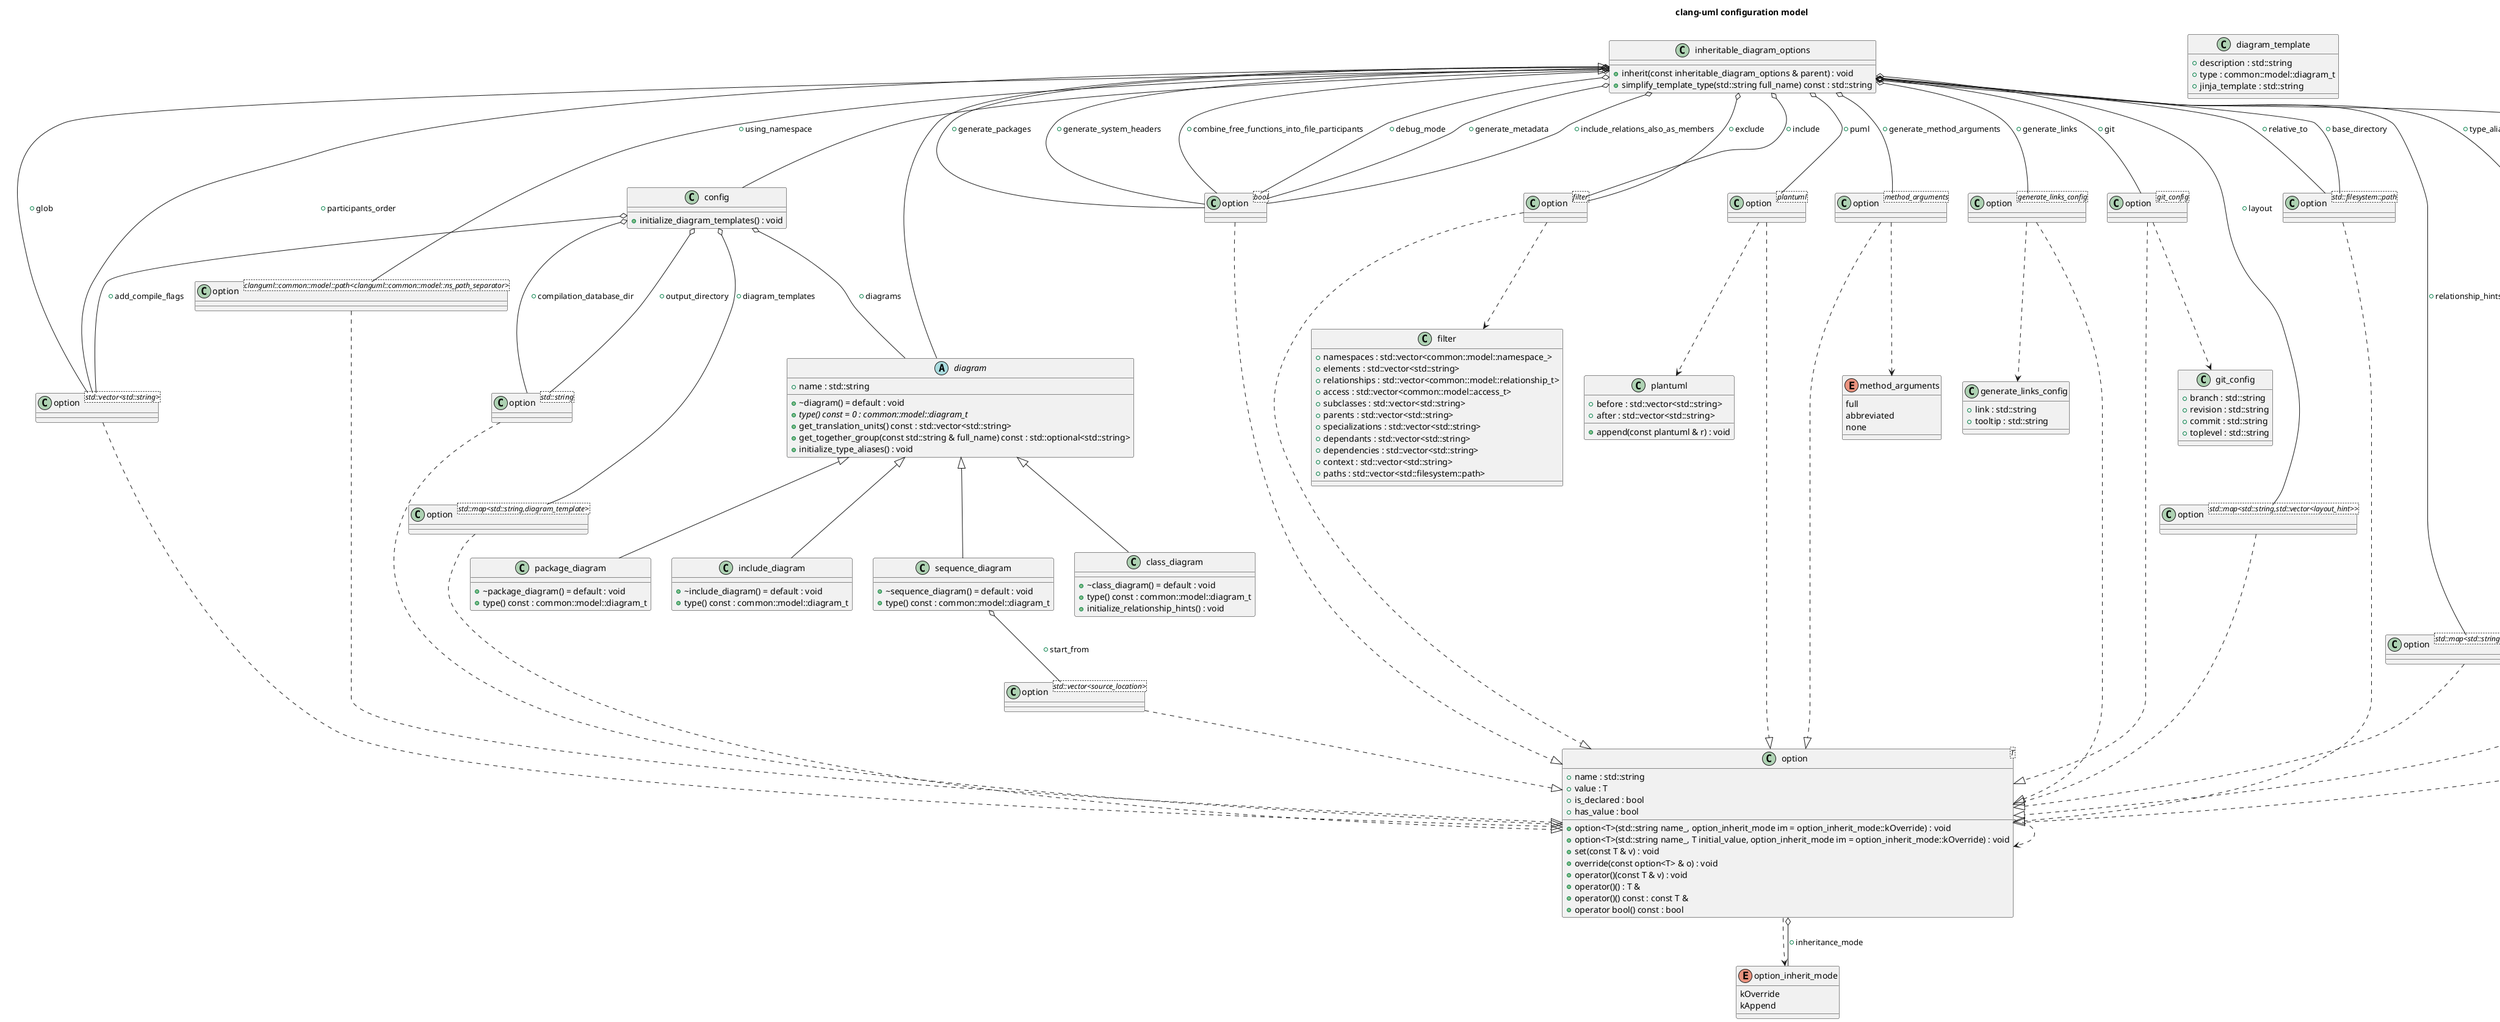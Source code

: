 @startuml
title clang-uml configuration model
enum "option_inherit_mode" as C_0000755213547154134374
enum C_0000755213547154134374 [[https://github.com/bkryza/clang-uml/blob/b74bdab7857376d2095452368a8c88870b8ee2c5/src/config/option.h#L28{option_inherit_mode}]] {
kOverride
kAppend
}
class "option<T>" as C_0002160531695014348499
class C_0002160531695014348499 [[https://github.com/bkryza/clang-uml/blob/b74bdab7857376d2095452368a8c88870b8ee2c5/src/config/option.h#L30{option}]] {
+option<T>(std::string name_, option_inherit_mode im = option_inherit_mode::kOverride) : void
+option<T>(std::string name_, T initial_value, option_inherit_mode im = option_inherit_mode::kOverride) : void
+set(const T & v) : void
+override(const option<T> & o) : void
+operator()(const T & v) : void
+operator()() : T &
+operator()() const : const T &
+operator bool() const : bool
+name : std::string [[[https://github.com/bkryza/clang-uml/blob/b74bdab7857376d2095452368a8c88870b8ee2c5/src/config/option.h#L76{name}]]]
+value : T [[[https://github.com/bkryza/clang-uml/blob/b74bdab7857376d2095452368a8c88870b8ee2c5/src/config/option.h#L77{value}]]]
+is_declared : bool [[[https://github.com/bkryza/clang-uml/blob/b74bdab7857376d2095452368a8c88870b8ee2c5/src/config/option.h#L78{is_declared}]]]
+has_value : bool [[[https://github.com/bkryza/clang-uml/blob/b74bdab7857376d2095452368a8c88870b8ee2c5/src/config/option.h#L79{has_value}]]]
}
enum "method_arguments" as C_0001116241270033232405
enum C_0001116241270033232405 [[https://github.com/bkryza/clang-uml/blob/b74bdab7857376d2095452368a8c88870b8ee2c5/src/config/config.h#L38{method_arguments}]] {
full
abbreviated
none
}
enum "comment_parser_t" as C_0000724655462748479209
enum C_0000724655462748479209 [[https://github.com/bkryza/clang-uml/blob/b74bdab7857376d2095452368a8c88870b8ee2c5/src/config/config.h#L42{comment_parser_t}]] {
plain
clang
}
class "plantuml" as C_0001569026140992497804
class C_0001569026140992497804 [[https://github.com/bkryza/clang-uml/blob/b74bdab7857376d2095452368a8c88870b8ee2c5/src/config/config.h#L46{plantuml}]] {
+append(const plantuml & r) : void
+before : std::vector<std::string> [[[https://github.com/bkryza/clang-uml/blob/b74bdab7857376d2095452368a8c88870b8ee2c5/src/config/config.h#L47{before}]]]
+after : std::vector<std::string> [[[https://github.com/bkryza/clang-uml/blob/b74bdab7857376d2095452368a8c88870b8ee2c5/src/config/config.h#L48{after}]]]
}
class "diagram_template" as C_0000407620374963472570
class C_0000407620374963472570 [[https://github.com/bkryza/clang-uml/blob/b74bdab7857376d2095452368a8c88870b8ee2c5/src/config/config.h#L53{diagram_template}]] {
+description : std::string [[[https://github.com/bkryza/clang-uml/blob/b74bdab7857376d2095452368a8c88870b8ee2c5/src/config/config.h#L54{description}]]]
+type : common::model::diagram_t [[[https://github.com/bkryza/clang-uml/blob/b74bdab7857376d2095452368a8c88870b8ee2c5/src/config/config.h#L55{type}]]]
+jinja_template : std::string [[[https://github.com/bkryza/clang-uml/blob/b74bdab7857376d2095452368a8c88870b8ee2c5/src/config/config.h#L56{jinja_template}]]]
}
class "filter" as C_0000884897205237399417
class C_0000884897205237399417 [[https://github.com/bkryza/clang-uml/blob/b74bdab7857376d2095452368a8c88870b8ee2c5/src/config/config.h#L59{filter}]] {
+namespaces : std::vector<common::model::namespace_> [[[https://github.com/bkryza/clang-uml/blob/b74bdab7857376d2095452368a8c88870b8ee2c5/src/config/config.h#L60{namespaces}]]]
+elements : std::vector<std::string> [[[https://github.com/bkryza/clang-uml/blob/b74bdab7857376d2095452368a8c88870b8ee2c5/src/config/config.h#L62{elements}]]]
+relationships : std::vector<common::model::relationship_t> [[[https://github.com/bkryza/clang-uml/blob/b74bdab7857376d2095452368a8c88870b8ee2c5/src/config/config.h#L68{relationships}]]]
+access : std::vector<common::model::access_t> [[[https://github.com/bkryza/clang-uml/blob/b74bdab7857376d2095452368a8c88870b8ee2c5/src/config/config.h#L74{access}]]]
+subclasses : std::vector<std::string> [[[https://github.com/bkryza/clang-uml/blob/b74bdab7857376d2095452368a8c88870b8ee2c5/src/config/config.h#L76{subclasses}]]]
+parents : std::vector<std::string> [[[https://github.com/bkryza/clang-uml/blob/b74bdab7857376d2095452368a8c88870b8ee2c5/src/config/config.h#L78{parents}]]]
+specializations : std::vector<std::string> [[[https://github.com/bkryza/clang-uml/blob/b74bdab7857376d2095452368a8c88870b8ee2c5/src/config/config.h#L80{specializations}]]]
+dependants : std::vector<std::string> [[[https://github.com/bkryza/clang-uml/blob/b74bdab7857376d2095452368a8c88870b8ee2c5/src/config/config.h#L82{dependants}]]]
+dependencies : std::vector<std::string> [[[https://github.com/bkryza/clang-uml/blob/b74bdab7857376d2095452368a8c88870b8ee2c5/src/config/config.h#L84{dependencies}]]]
+context : std::vector<std::string> [[[https://github.com/bkryza/clang-uml/blob/b74bdab7857376d2095452368a8c88870b8ee2c5/src/config/config.h#L86{context}]]]
+paths : std::vector<std::filesystem::path> [[[https://github.com/bkryza/clang-uml/blob/b74bdab7857376d2095452368a8c88870b8ee2c5/src/config/config.h#L88{paths}]]]
}
enum "hint_t" as C_0001677628942847786906
enum C_0001677628942847786906 [[https://github.com/bkryza/clang-uml/blob/b74bdab7857376d2095452368a8c88870b8ee2c5/src/config/config.h#L91{hint_t}]] {
up
down
left
right
together
row
column
}
class "layout_hint" as C_0001494211179470121213
class C_0001494211179470121213 [[https://github.com/bkryza/clang-uml/blob/b74bdab7857376d2095452368a8c88870b8ee2c5/src/config/config.h#L95{layout_hint}]] {
+entity : std::variant<std::string,std::vector<std::string>> [[[https://github.com/bkryza/clang-uml/blob/b74bdab7857376d2095452368a8c88870b8ee2c5/src/config/config.h#L97{entity}]]]
}
class "generate_links_config" as C_0001094869263205090957
class C_0001094869263205090957 [[https://github.com/bkryza/clang-uml/blob/b74bdab7857376d2095452368a8c88870b8ee2c5/src/config/config.h#L102{generate_links_config}]] {
+link : std::string [[[https://github.com/bkryza/clang-uml/blob/b74bdab7857376d2095452368a8c88870b8ee2c5/src/config/config.h#L103{link}]]]
+tooltip : std::string [[[https://github.com/bkryza/clang-uml/blob/b74bdab7857376d2095452368a8c88870b8ee2c5/src/config/config.h#L104{tooltip}]]]
}
class "git_config" as C_0001484526437032837261
class C_0001484526437032837261 [[https://github.com/bkryza/clang-uml/blob/b74bdab7857376d2095452368a8c88870b8ee2c5/src/config/config.h#L107{git_config}]] {
+branch : std::string [[[https://github.com/bkryza/clang-uml/blob/b74bdab7857376d2095452368a8c88870b8ee2c5/src/config/config.h#L108{branch}]]]
+revision : std::string [[[https://github.com/bkryza/clang-uml/blob/b74bdab7857376d2095452368a8c88870b8ee2c5/src/config/config.h#L109{revision}]]]
+commit : std::string [[[https://github.com/bkryza/clang-uml/blob/b74bdab7857376d2095452368a8c88870b8ee2c5/src/config/config.h#L110{commit}]]]
+toplevel : std::string [[[https://github.com/bkryza/clang-uml/blob/b74bdab7857376d2095452368a8c88870b8ee2c5/src/config/config.h#L111{toplevel}]]]
}
class "relationship_hint_t" as C_0001375735564194363812
class C_0001375735564194363812 [[https://github.com/bkryza/clang-uml/blob/b74bdab7857376d2095452368a8c88870b8ee2c5/src/config/config.h#L114{relationship_hint_t}]] {
+relationship_hint_t(common::model::relationship_t def = common::model::relationship_t::kAggregation) : void
+get(unsigned int argument_index) const : common::model::relationship_t
+argument_hints : std::map<unsigned int,common::model::relationship_t> [[[https://github.com/bkryza/clang-uml/blob/b74bdab7857376d2095452368a8c88870b8ee2c5/src/config/config.h#L115{argument_hints}]]]
+default_hint : common::model::relationship_t [[[https://github.com/bkryza/clang-uml/blob/b74bdab7857376d2095452368a8c88870b8ee2c5/src/config/config.h#L116{default_hint}]]]
}
enum "location_t" as C_0000798771352665458563
enum C_0000798771352665458563 [[https://github.com/bkryza/clang-uml/blob/b74bdab7857376d2095452368a8c88870b8ee2c5/src/config/config.h#L139{location_t}]] {
marker
fileline
function
}
class "source_location" as C_0000716219451489342105
class C_0000716219451489342105 [[https://github.com/bkryza/clang-uml/blob/b74bdab7857376d2095452368a8c88870b8ee2c5/src/config/config.h#L143{source_location}]] {
+location : std::string [[[https://github.com/bkryza/clang-uml/blob/b74bdab7857376d2095452368a8c88870b8ee2c5/src/config/config.h#L145{location}]]]
}
class "option<std::vector<std::string>>" as C_0000911716653182875977
class C_0000911716653182875977 {
}
class "option<clanguml::common::model::path<clanguml::common::model::ns_path_separator>>" as C_0001338906981128439983
class C_0001338906981128439983 {
}
class "option<bool>" as C_0001611169097156092953
class C_0001611169097156092953 {
}
class "option<filter>" as C_0001934545576373493419
class C_0001934545576373493419 {
}
class "option<plantuml>" as C_0000222485212110751685
class C_0000222485212110751685 {
}
class "option<method_arguments>" as C_0001599402376619123527
class C_0001599402376619123527 {
}
class "option<generate_links_config>" as C_0001765850992006742297
class C_0001765850992006742297 {
}
class "option<git_config>" as C_0000621938207251469493
class C_0000621938207251469493 {
}
class "option<std::map<std::string,std::vector<layout_hint>>>" as C_0001921914760671266450
class C_0001921914760671266450 {
}
class "option<std::filesystem::path>" as C_0000268462991671626594
class C_0000268462991671626594 {
}
class "option<std::map<std::string,relationship_hint_t>>" as C_0001235431375041752063
class C_0001235431375041752063 {
}
class "option<std::map<std::string,std::string>>" as C_0000064295582817972148
class C_0000064295582817972148 {
}
class "option<comment_parser_t>" as C_0001220901603970765477
class C_0001220901603970765477 {
}
class "inheritable_diagram_options" as C_0000120779063265662583
class C_0000120779063265662583 [[https://github.com/bkryza/clang-uml/blob/b74bdab7857376d2095452368a8c88870b8ee2c5/src/config/config.h#L148{inheritable_diagram_options}]] {
+inherit(const inheritable_diagram_options & parent) : void
+simplify_template_type(std::string full_name) const : std::string
}
abstract "diagram" as C_0000400244097365422548
abstract C_0000400244097365422548 [[https://github.com/bkryza/clang-uml/blob/b74bdab7857376d2095452368a8c88870b8ee2c5/src/config/config.h#L180{diagram}]] {
+~diagram() = default : void
{abstract} +type() const = 0 : common::model::diagram_t
+get_translation_units() const : std::vector<std::string>
+get_together_group(const std::string & full_name) const : std::optional<std::string>
+initialize_type_aliases() : void
+name : std::string [[[https://github.com/bkryza/clang-uml/blob/b74bdab7857376d2095452368a8c88870b8ee2c5/src/config/config.h#L192{name}]]]
}
class "class_diagram" as C_0000315821915147252995
class C_0000315821915147252995 [[https://github.com/bkryza/clang-uml/blob/b74bdab7857376d2095452368a8c88870b8ee2c5/src/config/config.h#L195{class_diagram}]] {
+~class_diagram() = default : void
+type() const : common::model::diagram_t
+initialize_relationship_hints() : void
}
class "option<std::vector<source_location>>" as C_0001101099979631829593
class C_0001101099979631829593 {
}
class "sequence_diagram" as C_0002069553655160139136
class C_0002069553655160139136 [[https://github.com/bkryza/clang-uml/blob/b74bdab7857376d2095452368a8c88870b8ee2c5/src/config/config.h#L203{sequence_diagram}]] {
+~sequence_diagram() = default : void
+type() const : common::model::diagram_t
}
class "package_diagram" as C_0002030177163277970590
class C_0002030177163277970590 [[https://github.com/bkryza/clang-uml/blob/b74bdab7857376d2095452368a8c88870b8ee2c5/src/config/config.h#L211{package_diagram}]] {
+~package_diagram() = default : void
+type() const : common::model::diagram_t
}
class "include_diagram" as C_0000509333813868966475
class C_0000509333813868966475 [[https://github.com/bkryza/clang-uml/blob/b74bdab7857376d2095452368a8c88870b8ee2c5/src/config/config.h#L217{include_diagram}]] {
+~include_diagram() = default : void
+type() const : common::model::diagram_t
}
class "option<std::string>" as C_0000642633971187128378
class C_0000642633971187128378 {
}
class "option<std::map<std::string,diagram_template>>" as C_0001842007538830601285
class C_0001842007538830601285 {
}
class "config" as C_0000893743909513410599
class C_0000893743909513410599 [[https://github.com/bkryza/clang-uml/blob/b74bdab7857376d2095452368a8c88870b8ee2c5/src/config/config.h#L223{config}]] {
+initialize_diagram_templates() : void
}
C_0002160531695014348499 ..> C_0000755213547154134374
C_0002160531695014348499 ..> C_0002160531695014348499
C_0002160531695014348499 o-- C_0000755213547154134374 : +inheritance_mode
C_0001494211179470121213 o-- C_0001677628942847786906 : +hint
C_0000716219451489342105 o-- C_0000798771352665458563 : +location_type
C_0000911716653182875977 ..|> C_0002160531695014348499
C_0001338906981128439983 ..|> C_0002160531695014348499
C_0001611169097156092953 ..|> C_0002160531695014348499
C_0001934545576373493419 ..> C_0000884897205237399417
C_0001934545576373493419 ..|> C_0002160531695014348499
C_0000222485212110751685 ..> C_0001569026140992497804
C_0000222485212110751685 ..|> C_0002160531695014348499
C_0001599402376619123527 ..> C_0001116241270033232405
C_0001599402376619123527 ..|> C_0002160531695014348499
C_0001765850992006742297 ..> C_0001094869263205090957
C_0001765850992006742297 ..|> C_0002160531695014348499
C_0000621938207251469493 ..> C_0001484526437032837261
C_0000621938207251469493 ..|> C_0002160531695014348499
C_0001921914760671266450 ..|> C_0002160531695014348499
C_0000268462991671626594 ..|> C_0002160531695014348499
C_0001235431375041752063 ..|> C_0002160531695014348499
C_0000064295582817972148 ..|> C_0002160531695014348499
C_0001220901603970765477 ..> C_0000724655462748479209
C_0001220901603970765477 ..|> C_0002160531695014348499
C_0000120779063265662583 o-- C_0000911716653182875977 : +glob
C_0000120779063265662583 o-- C_0001338906981128439983 : +using_namespace
C_0000120779063265662583 o-- C_0001611169097156092953 : +include_relations_also_as_members
C_0000120779063265662583 o-- C_0001934545576373493419 : +include
C_0000120779063265662583 o-- C_0001934545576373493419 : +exclude
C_0000120779063265662583 o-- C_0000222485212110751685 : +puml
C_0000120779063265662583 o-- C_0001599402376619123527 : +generate_method_arguments
C_0000120779063265662583 o-- C_0001611169097156092953 : +generate_packages
C_0000120779063265662583 o-- C_0001765850992006742297 : +generate_links
C_0000120779063265662583 o-- C_0000621938207251469493 : +git
C_0000120779063265662583 o-- C_0001921914760671266450 : +layout
C_0000120779063265662583 o-- C_0000268462991671626594 : +base_directory
C_0000120779063265662583 o-- C_0000268462991671626594 : +relative_to
C_0000120779063265662583 o-- C_0001611169097156092953 : +generate_system_headers
C_0000120779063265662583 o-- C_0001235431375041752063 : +relationship_hints
C_0000120779063265662583 o-- C_0000064295582817972148 : +type_aliases
C_0000120779063265662583 o-- C_0001220901603970765477 : +comment_parser
C_0000120779063265662583 o-- C_0001611169097156092953 : +combine_free_functions_into_file_participants
C_0000120779063265662583 o-- C_0000911716653182875977 : +participants_order
C_0000120779063265662583 o-- C_0001611169097156092953 : +debug_mode
C_0000120779063265662583 o-- C_0001611169097156092953 : +generate_metadata
C_0000120779063265662583 <|-- C_0000400244097365422548
C_0000400244097365422548 <|-- C_0000315821915147252995
C_0001101099979631829593 ..|> C_0002160531695014348499
C_0002069553655160139136 o-- C_0001101099979631829593 : +start_from
C_0000400244097365422548 <|-- C_0002069553655160139136
C_0000400244097365422548 <|-- C_0002030177163277970590
C_0000400244097365422548 <|-- C_0000509333813868966475
C_0000642633971187128378 ..|> C_0002160531695014348499
C_0001842007538830601285 ..|> C_0002160531695014348499
C_0000893743909513410599 o-- C_0000642633971187128378 : +compilation_database_dir
C_0000893743909513410599 o-- C_0000911716653182875977 : +add_compile_flags
C_0000893743909513410599 o-- C_0000642633971187128378 : +output_directory
C_0000893743909513410599 o-- C_0001842007538830601285 : +diagram_templates
C_0000893743909513410599 o-- C_0000400244097365422548 : +diagrams
C_0000120779063265662583 <|-- C_0000893743909513410599

'Generated with clang-uml, version 0.3.4-2-gc91fe43
'LLVM version Ubuntu clang version 15.0.6
@enduml
